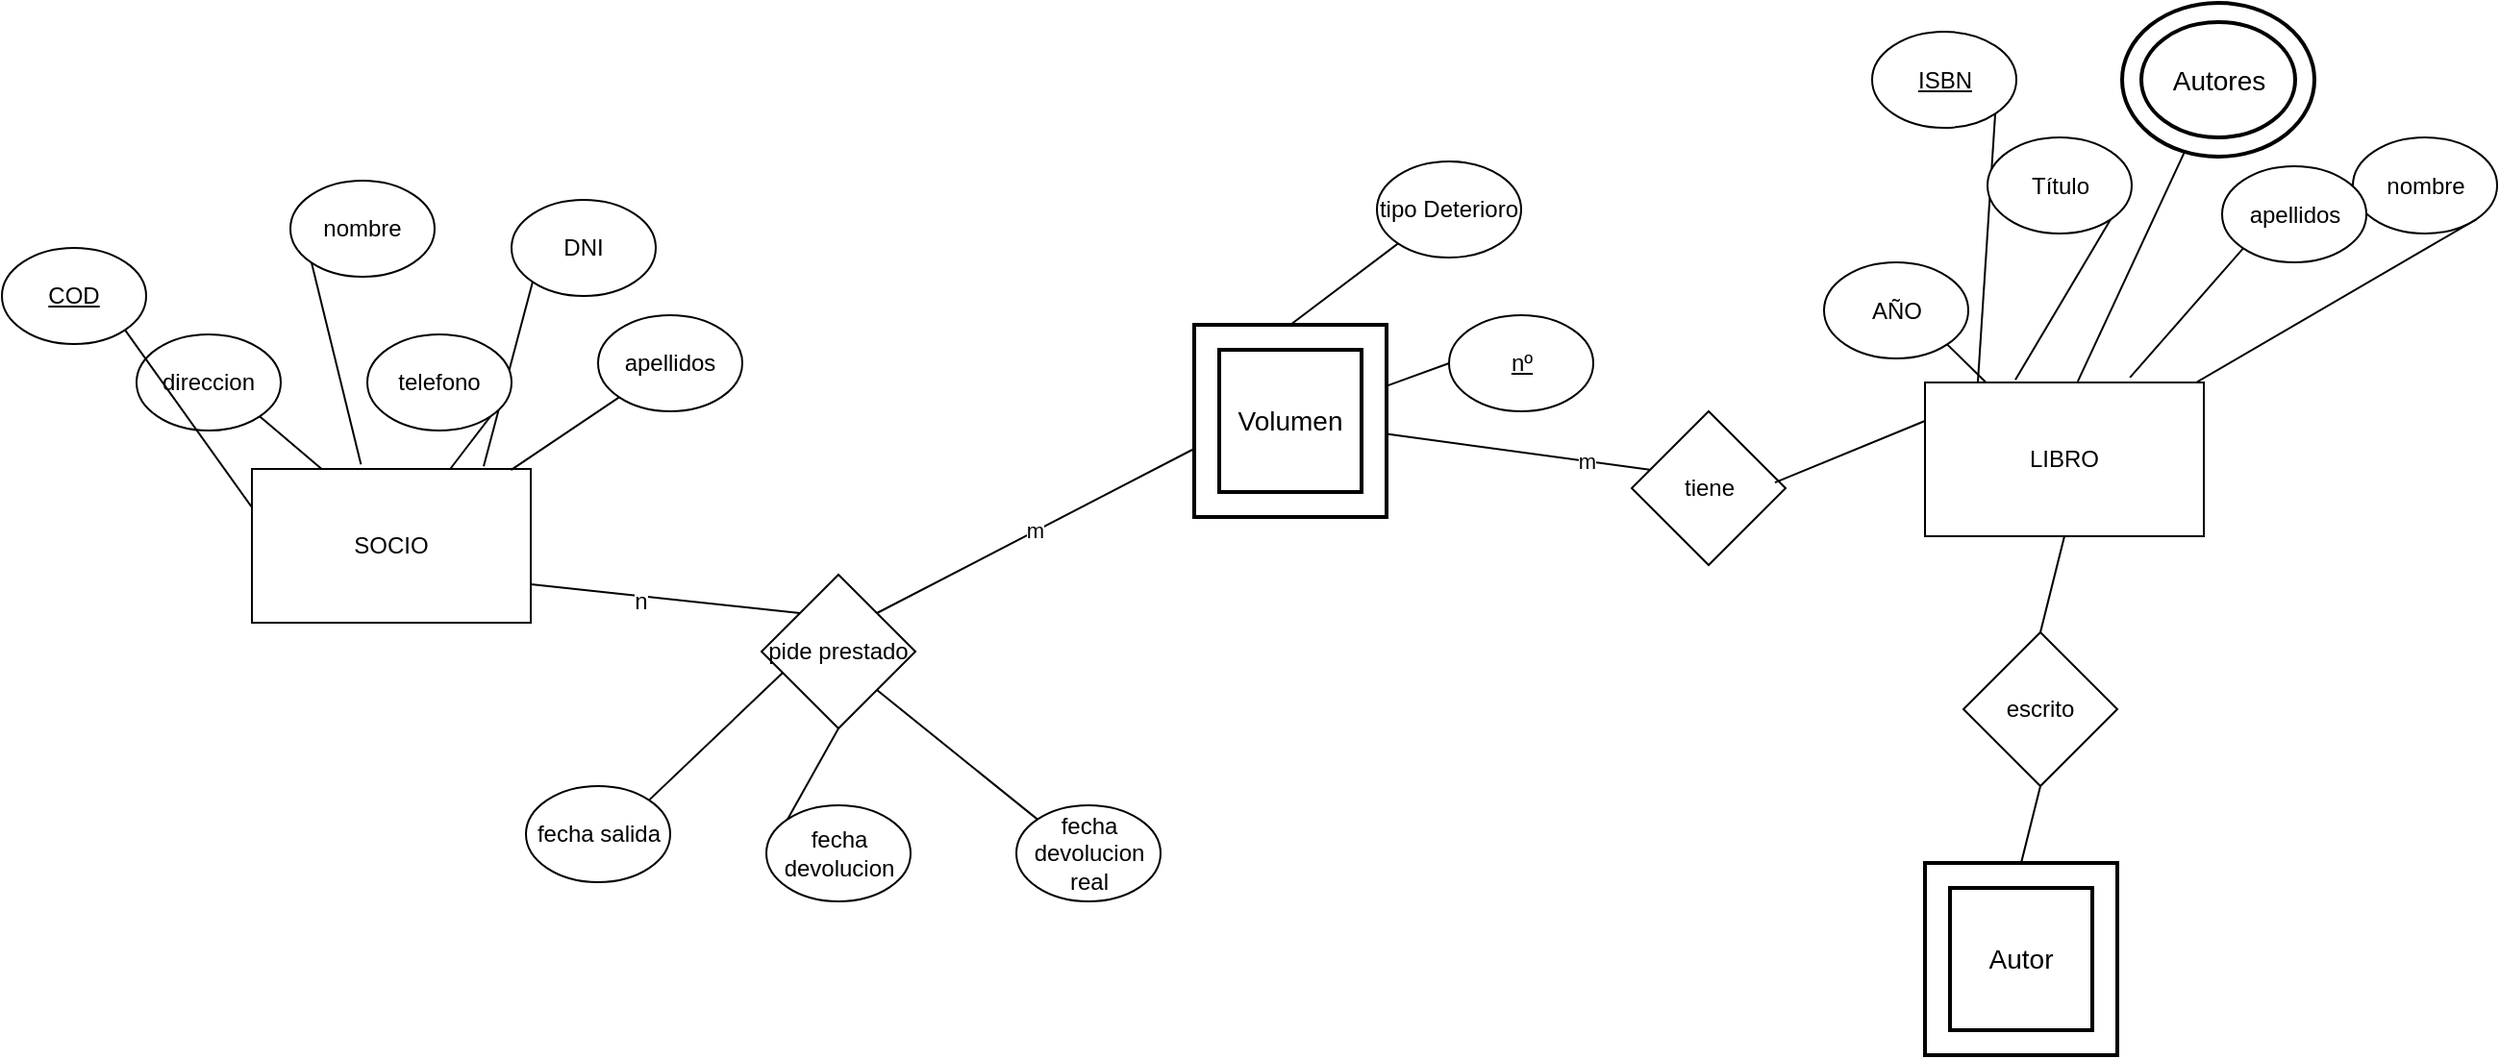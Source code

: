 <mxfile version="11.3.0" type="device" pages="1"><diagram id="mdirGQARjQlOXLofvo9w" name="Page-1"><mxGraphModel dx="1088" dy="841" grid="1" gridSize="10" guides="1" tooltips="1" connect="1" arrows="1" fold="1" page="1" pageScale="1" pageWidth="827" pageHeight="1169" math="0" shadow="0"><root><mxCell id="0"/><mxCell id="1" parent="0"/><mxCell id="dlcO8j6vPjZUg1Dlcucm-1" style="edgeStyle=none;rounded=0;orthogonalLoop=1;jettySize=auto;html=1;exitX=1;exitY=0.75;exitDx=0;exitDy=0;entryX=0;entryY=0;entryDx=0;entryDy=0;endArrow=none;endFill=0;" edge="1" parent="1" source="dlcO8j6vPjZUg1Dlcucm-3" target="dlcO8j6vPjZUg1Dlcucm-32"><mxGeometry relative="1" as="geometry"/></mxCell><mxCell id="dlcO8j6vPjZUg1Dlcucm-2" value="n" style="text;html=1;resizable=0;points=[];align=center;verticalAlign=middle;labelBackgroundColor=#ffffff;" vertex="1" connectable="0" parent="dlcO8j6vPjZUg1Dlcucm-1"><mxGeometry x="-0.181" y="-3" relative="1" as="geometry"><mxPoint as="offset"/></mxGeometry></mxCell><mxCell id="dlcO8j6vPjZUg1Dlcucm-3" value="SOCIO" style="rounded=0;whiteSpace=wrap;html=1;" vertex="1" parent="1"><mxGeometry x="600" y="495" width="145" height="80" as="geometry"/></mxCell><mxCell id="dlcO8j6vPjZUg1Dlcucm-4" style="edgeStyle=none;rounded=0;orthogonalLoop=1;jettySize=auto;html=1;exitX=0;exitY=1;exitDx=0;exitDy=0;entryX=0.831;entryY=-0.017;entryDx=0;entryDy=0;entryPerimeter=0;endArrow=none;endFill=0;" edge="1" parent="1" source="dlcO8j6vPjZUg1Dlcucm-5" target="dlcO8j6vPjZUg1Dlcucm-3"><mxGeometry relative="1" as="geometry"><mxPoint x="799.017" y="407.678" as="sourcePoint"/></mxGeometry></mxCell><mxCell id="dlcO8j6vPjZUg1Dlcucm-5" value="DNI" style="ellipse;whiteSpace=wrap;html=1;" vertex="1" parent="1"><mxGeometry x="735" y="355" width="75" height="50" as="geometry"/></mxCell><mxCell id="dlcO8j6vPjZUg1Dlcucm-6" style="rounded=0;orthogonalLoop=1;jettySize=auto;html=1;exitX=1;exitY=1;exitDx=0;exitDy=0;entryX=0.25;entryY=0;entryDx=0;entryDy=0;endArrow=none;endFill=0;" edge="1" parent="1" source="dlcO8j6vPjZUg1Dlcucm-7" target="dlcO8j6vPjZUg1Dlcucm-3"><mxGeometry relative="1" as="geometry"/></mxCell><mxCell id="dlcO8j6vPjZUg1Dlcucm-7" value="direccion" style="ellipse;whiteSpace=wrap;html=1;" vertex="1" parent="1"><mxGeometry x="540" y="425" width="75" height="50" as="geometry"/></mxCell><mxCell id="dlcO8j6vPjZUg1Dlcucm-8" style="edgeStyle=none;rounded=0;orthogonalLoop=1;jettySize=auto;html=1;exitX=1;exitY=1;exitDx=0;exitDy=0;endArrow=none;endFill=0;" edge="1" parent="1" source="dlcO8j6vPjZUg1Dlcucm-9" target="dlcO8j6vPjZUg1Dlcucm-3"><mxGeometry relative="1" as="geometry"/></mxCell><mxCell id="dlcO8j6vPjZUg1Dlcucm-9" value="telefono" style="ellipse;whiteSpace=wrap;html=1;" vertex="1" parent="1"><mxGeometry x="660" y="425" width="75" height="50" as="geometry"/></mxCell><mxCell id="dlcO8j6vPjZUg1Dlcucm-10" style="edgeStyle=none;rounded=0;orthogonalLoop=1;jettySize=auto;html=1;exitX=0;exitY=1;exitDx=0;exitDy=0;entryX=0.391;entryY=-0.029;entryDx=0;entryDy=0;entryPerimeter=0;endArrow=none;endFill=0;" edge="1" parent="1" source="dlcO8j6vPjZUg1Dlcucm-11" target="dlcO8j6vPjZUg1Dlcucm-3"><mxGeometry relative="1" as="geometry"/></mxCell><mxCell id="dlcO8j6vPjZUg1Dlcucm-11" value="nombre" style="ellipse;whiteSpace=wrap;html=1;" vertex="1" parent="1"><mxGeometry x="620" y="345" width="75" height="50" as="geometry"/></mxCell><mxCell id="dlcO8j6vPjZUg1Dlcucm-12" style="edgeStyle=none;rounded=0;orthogonalLoop=1;jettySize=auto;html=1;exitX=0;exitY=1;exitDx=0;exitDy=0;entryX=0.929;entryY=0.007;entryDx=0;entryDy=0;entryPerimeter=0;endArrow=none;endFill=0;" edge="1" parent="1" source="dlcO8j6vPjZUg1Dlcucm-13" target="dlcO8j6vPjZUg1Dlcucm-3"><mxGeometry relative="1" as="geometry"><mxPoint x="790.983" y="467.678" as="sourcePoint"/></mxGeometry></mxCell><mxCell id="dlcO8j6vPjZUg1Dlcucm-13" value="apellidos" style="ellipse;whiteSpace=wrap;html=1;" vertex="1" parent="1"><mxGeometry x="780" y="415" width="75" height="50" as="geometry"/></mxCell><mxCell id="dlcO8j6vPjZUg1Dlcucm-28" style="edgeStyle=none;rounded=0;orthogonalLoop=1;jettySize=auto;html=1;exitX=0;exitY=1;exitDx=0;exitDy=0;endArrow=none;endFill=0;entryX=0.5;entryY=0;entryDx=0;entryDy=0;" edge="1" parent="1" source="dlcO8j6vPjZUg1Dlcucm-29" target="dlcO8j6vPjZUg1Dlcucm-30"><mxGeometry relative="1" as="geometry"><mxPoint x="1060.548" y="425" as="targetPoint"/></mxGeometry></mxCell><mxCell id="dlcO8j6vPjZUg1Dlcucm-29" value="tipo Deterioro" style="ellipse;whiteSpace=wrap;html=1;" vertex="1" parent="1"><mxGeometry x="1185" y="335" width="75" height="50" as="geometry"/></mxCell><mxCell id="dlcO8j6vPjZUg1Dlcucm-30" value="Volumen" style="shape=ext;strokeWidth=2;margin=10;double=1;whiteSpace=wrap;html=1;align=center;fontSize=14;" vertex="1" parent="1"><mxGeometry x="1090" y="420" width="100" height="100" as="geometry"/></mxCell><mxCell id="dlcO8j6vPjZUg1Dlcucm-31" value="m" style="edgeStyle=none;rounded=0;orthogonalLoop=1;jettySize=auto;html=1;exitX=1;exitY=0;exitDx=0;exitDy=0;entryX=-0.01;entryY=0.65;entryDx=0;entryDy=0;endArrow=none;endFill=0;entryPerimeter=0;" edge="1" parent="1" source="dlcO8j6vPjZUg1Dlcucm-32" target="dlcO8j6vPjZUg1Dlcucm-30"><mxGeometry relative="1" as="geometry"><mxPoint x="1108.25" y="535" as="targetPoint"/></mxGeometry></mxCell><mxCell id="dlcO8j6vPjZUg1Dlcucm-32" value="pide prestado" style="rhombus;whiteSpace=wrap;html=1;" vertex="1" parent="1"><mxGeometry x="865" y="550" width="80" height="80" as="geometry"/></mxCell><mxCell id="dlcO8j6vPjZUg1Dlcucm-33" value="m" style="edgeStyle=none;rounded=0;orthogonalLoop=1;jettySize=auto;html=1;exitX=1;exitY=0.5;exitDx=0;exitDy=0;endArrow=none;endFill=0;" edge="1" parent="1" source="dlcO8j6vPjZUg1Dlcucm-34" target="dlcO8j6vPjZUg1Dlcucm-30"><mxGeometry relative="1" as="geometry"/></mxCell><mxCell id="dlcO8j6vPjZUg1Dlcucm-34" value="tiene" style="rhombus;whiteSpace=wrap;html=1;" vertex="1" parent="1"><mxGeometry x="1317.5" y="465" width="80" height="80" as="geometry"/></mxCell><mxCell id="dlcO8j6vPjZUg1Dlcucm-35" style="edgeStyle=none;rounded=0;orthogonalLoop=1;jettySize=auto;html=1;exitX=1;exitY=1;exitDx=0;exitDy=0;entryX=0;entryY=0.25;entryDx=0;entryDy=0;endArrow=none;endFill=0;" edge="1" parent="1" source="dlcO8j6vPjZUg1Dlcucm-36" target="dlcO8j6vPjZUg1Dlcucm-3"><mxGeometry relative="1" as="geometry"/></mxCell><mxCell id="dlcO8j6vPjZUg1Dlcucm-36" value="COD" style="ellipse;whiteSpace=wrap;html=1;fontStyle=4" vertex="1" parent="1"><mxGeometry x="470" y="380" width="75" height="50" as="geometry"/></mxCell><mxCell id="dlcO8j6vPjZUg1Dlcucm-37" style="edgeStyle=none;rounded=0;orthogonalLoop=1;jettySize=auto;html=1;exitX=1;exitY=0;exitDx=0;exitDy=0;entryX=0.138;entryY=0.638;entryDx=0;entryDy=0;entryPerimeter=0;endArrow=none;endFill=0;" edge="1" parent="1" source="dlcO8j6vPjZUg1Dlcucm-38" target="dlcO8j6vPjZUg1Dlcucm-32"><mxGeometry relative="1" as="geometry"/></mxCell><mxCell id="dlcO8j6vPjZUg1Dlcucm-38" value="fecha salida" style="ellipse;whiteSpace=wrap;html=1;" vertex="1" parent="1"><mxGeometry x="742.5" y="660" width="75" height="50" as="geometry"/></mxCell><mxCell id="dlcO8j6vPjZUg1Dlcucm-39" style="edgeStyle=none;rounded=0;orthogonalLoop=1;jettySize=auto;html=1;exitX=0;exitY=0;exitDx=0;exitDy=0;entryX=0.5;entryY=1;entryDx=0;entryDy=0;endArrow=none;endFill=0;" edge="1" parent="1" source="dlcO8j6vPjZUg1Dlcucm-40" target="dlcO8j6vPjZUg1Dlcucm-32"><mxGeometry relative="1" as="geometry"/></mxCell><mxCell id="dlcO8j6vPjZUg1Dlcucm-40" value="fecha devolucion" style="ellipse;whiteSpace=wrap;html=1;" vertex="1" parent="1"><mxGeometry x="867.5" y="670" width="75" height="50" as="geometry"/></mxCell><mxCell id="dlcO8j6vPjZUg1Dlcucm-41" style="edgeStyle=none;rounded=0;orthogonalLoop=1;jettySize=auto;html=1;exitX=0;exitY=0;exitDx=0;exitDy=0;entryX=1;entryY=1;entryDx=0;entryDy=0;endArrow=none;endFill=0;" edge="1" parent="1" source="dlcO8j6vPjZUg1Dlcucm-42" target="dlcO8j6vPjZUg1Dlcucm-32"><mxGeometry relative="1" as="geometry"/></mxCell><mxCell id="dlcO8j6vPjZUg1Dlcucm-42" value="fecha devolucion real" style="ellipse;whiteSpace=wrap;html=1;" vertex="1" parent="1"><mxGeometry x="997.5" y="670" width="75" height="50" as="geometry"/></mxCell><mxCell id="dlcO8j6vPjZUg1Dlcucm-43" style="edgeStyle=none;rounded=0;orthogonalLoop=1;jettySize=auto;html=1;exitX=0;exitY=0.5;exitDx=0;exitDy=0;endArrow=none;endFill=0;" edge="1" parent="1" source="dlcO8j6vPjZUg1Dlcucm-44" target="dlcO8j6vPjZUg1Dlcucm-30"><mxGeometry relative="1" as="geometry"/></mxCell><mxCell id="dlcO8j6vPjZUg1Dlcucm-44" value="nº" style="ellipse;whiteSpace=wrap;html=1;fontStyle=4" vertex="1" parent="1"><mxGeometry x="1222.5" y="415" width="75" height="50" as="geometry"/></mxCell><mxCell id="dlcO8j6vPjZUg1Dlcucm-46" value="escrito" style="rhombus;whiteSpace=wrap;html=1;" vertex="1" parent="1"><mxGeometry x="1490" y="580" width="80" height="80" as="geometry"/></mxCell><mxCell id="dlcO8j6vPjZUg1Dlcucm-68" style="edgeStyle=none;rounded=0;orthogonalLoop=1;jettySize=auto;html=1;exitX=0.5;exitY=0;exitDx=0;exitDy=0;entryX=0.5;entryY=1;entryDx=0;entryDy=0;endArrow=none;endFill=0;strokeColor=#000000;" edge="1" parent="1" source="dlcO8j6vPjZUg1Dlcucm-47" target="dlcO8j6vPjZUg1Dlcucm-46"><mxGeometry relative="1" as="geometry"/></mxCell><mxCell id="dlcO8j6vPjZUg1Dlcucm-47" value="Autor" style="shape=ext;strokeWidth=2;margin=10;double=1;whiteSpace=wrap;html=1;align=center;fontSize=14;" vertex="1" parent="1"><mxGeometry x="1470" y="700" width="100" height="100" as="geometry"/></mxCell><mxCell id="dlcO8j6vPjZUg1Dlcucm-51" style="edgeStyle=none;rounded=0;orthogonalLoop=1;jettySize=auto;html=1;exitX=1;exitY=1;exitDx=0;exitDy=0;entryX=0.189;entryY=0.013;entryDx=0;entryDy=0;entryPerimeter=0;endArrow=none;endFill=0;" edge="1" parent="1" source="dlcO8j6vPjZUg1Dlcucm-52" target="dlcO8j6vPjZUg1Dlcucm-59"><mxGeometry relative="1" as="geometry"/></mxCell><mxCell id="dlcO8j6vPjZUg1Dlcucm-52" value="ISBN" style="ellipse;whiteSpace=wrap;html=1;fontStyle=4" vertex="1" parent="1"><mxGeometry x="1442.5" y="267.5" width="75" height="50" as="geometry"/></mxCell><mxCell id="dlcO8j6vPjZUg1Dlcucm-53" style="edgeStyle=none;rounded=0;orthogonalLoop=1;jettySize=auto;html=1;exitX=1;exitY=1;exitDx=0;exitDy=0;entryX=0.324;entryY=-0.017;entryDx=0;entryDy=0;entryPerimeter=0;endArrow=none;endFill=0;" edge="1" parent="1" source="dlcO8j6vPjZUg1Dlcucm-54" target="dlcO8j6vPjZUg1Dlcucm-59"><mxGeometry relative="1" as="geometry"/></mxCell><mxCell id="dlcO8j6vPjZUg1Dlcucm-54" value="Título" style="ellipse;whiteSpace=wrap;html=1;" vertex="1" parent="1"><mxGeometry x="1502.5" y="322.5" width="75" height="50" as="geometry"/></mxCell><mxCell id="dlcO8j6vPjZUg1Dlcucm-55" style="edgeStyle=none;rounded=0;orthogonalLoop=1;jettySize=auto;html=1;entryX=0.548;entryY=-0.007;entryDx=0;entryDy=0;entryPerimeter=0;endArrow=none;endFill=0;" edge="1" parent="1" source="dlcO8j6vPjZUg1Dlcucm-62" target="dlcO8j6vPjZUg1Dlcucm-59"><mxGeometry relative="1" as="geometry"><mxPoint x="1641.517" y="310.178" as="sourcePoint"/></mxGeometry></mxCell><mxCell id="dlcO8j6vPjZUg1Dlcucm-56" style="edgeStyle=none;rounded=0;orthogonalLoop=1;jettySize=auto;html=1;exitX=1;exitY=1;exitDx=0;exitDy=0;endArrow=none;endFill=0;" edge="1" parent="1" source="dlcO8j6vPjZUg1Dlcucm-57" target="dlcO8j6vPjZUg1Dlcucm-59"><mxGeometry relative="1" as="geometry"/></mxCell><mxCell id="dlcO8j6vPjZUg1Dlcucm-57" value="nombre" style="ellipse;whiteSpace=wrap;html=1;" vertex="1" parent="1"><mxGeometry x="1692.5" y="322.5" width="75" height="50" as="geometry"/></mxCell><mxCell id="dlcO8j6vPjZUg1Dlcucm-65" style="edgeStyle=none;rounded=0;orthogonalLoop=1;jettySize=auto;html=1;exitX=0;exitY=0.25;exitDx=0;exitDy=0;entryX=0.931;entryY=0.463;entryDx=0;entryDy=0;entryPerimeter=0;endArrow=none;endFill=0;strokeColor=#000000;" edge="1" parent="1" source="dlcO8j6vPjZUg1Dlcucm-59" target="dlcO8j6vPjZUg1Dlcucm-34"><mxGeometry relative="1" as="geometry"/></mxCell><mxCell id="dlcO8j6vPjZUg1Dlcucm-69" style="edgeStyle=none;rounded=0;orthogonalLoop=1;jettySize=auto;html=1;exitX=0.5;exitY=1;exitDx=0;exitDy=0;entryX=0.5;entryY=0;entryDx=0;entryDy=0;endArrow=none;endFill=0;strokeColor=#000000;" edge="1" parent="1" source="dlcO8j6vPjZUg1Dlcucm-59" target="dlcO8j6vPjZUg1Dlcucm-46"><mxGeometry relative="1" as="geometry"/></mxCell><mxCell id="dlcO8j6vPjZUg1Dlcucm-59" value="LIBRO" style="rounded=0;whiteSpace=wrap;html=1;" vertex="1" parent="1"><mxGeometry x="1470" y="450" width="145" height="80" as="geometry"/></mxCell><mxCell id="dlcO8j6vPjZUg1Dlcucm-60" style="edgeStyle=none;rounded=0;orthogonalLoop=1;jettySize=auto;html=1;exitX=0;exitY=1;exitDx=0;exitDy=0;entryX=0.735;entryY=-0.032;entryDx=0;entryDy=0;entryPerimeter=0;endArrow=none;endFill=0;" edge="1" parent="1" source="dlcO8j6vPjZUg1Dlcucm-61" target="dlcO8j6vPjZUg1Dlcucm-59"><mxGeometry relative="1" as="geometry"/></mxCell><mxCell id="dlcO8j6vPjZUg1Dlcucm-61" value="apellidos" style="ellipse;whiteSpace=wrap;html=1;" vertex="1" parent="1"><mxGeometry x="1624.5" y="337.5" width="75" height="50" as="geometry"/></mxCell><mxCell id="dlcO8j6vPjZUg1Dlcucm-62" value="Autores" style="ellipse;shape=doubleEllipse;margin=10;strokeWidth=2;fontSize=14;whiteSpace=wrap;html=1;align=center;" vertex="1" parent="1"><mxGeometry x="1572.5" y="252.5" width="100" height="80" as="geometry"/></mxCell><mxCell id="dlcO8j6vPjZUg1Dlcucm-63" style="edgeStyle=none;rounded=0;orthogonalLoop=1;jettySize=auto;html=1;exitX=1;exitY=1;exitDx=0;exitDy=0;endArrow=none;endFill=0;" edge="1" parent="1" source="dlcO8j6vPjZUg1Dlcucm-64" target="dlcO8j6vPjZUg1Dlcucm-59"><mxGeometry relative="1" as="geometry"/></mxCell><mxCell id="dlcO8j6vPjZUg1Dlcucm-64" value="AÑO" style="ellipse;whiteSpace=wrap;html=1;" vertex="1" parent="1"><mxGeometry x="1417.5" y="387.5" width="75" height="50" as="geometry"/></mxCell></root></mxGraphModel></diagram></mxfile>